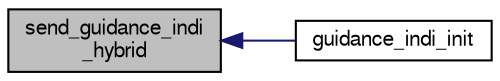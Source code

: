 digraph "send_guidance_indi_hybrid"
{
  edge [fontname="FreeSans",fontsize="10",labelfontname="FreeSans",labelfontsize="10"];
  node [fontname="FreeSans",fontsize="10",shape=record];
  rankdir="LR";
  Node1 [label="send_guidance_indi\l_hybrid",height=0.2,width=0.4,color="black", fillcolor="grey75", style="filled", fontcolor="black"];
  Node1 -> Node2 [dir="back",color="midnightblue",fontsize="10",style="solid",fontname="FreeSans"];
  Node2 [label="guidance_indi_init",height=0.2,width=0.4,color="black", fillcolor="white", style="filled",URL="$guidance__indi__hybrid_8c.html#aa1f448d3b1322b6c0bd3d84dbb5cf603",tooltip="Init function. "];
}
